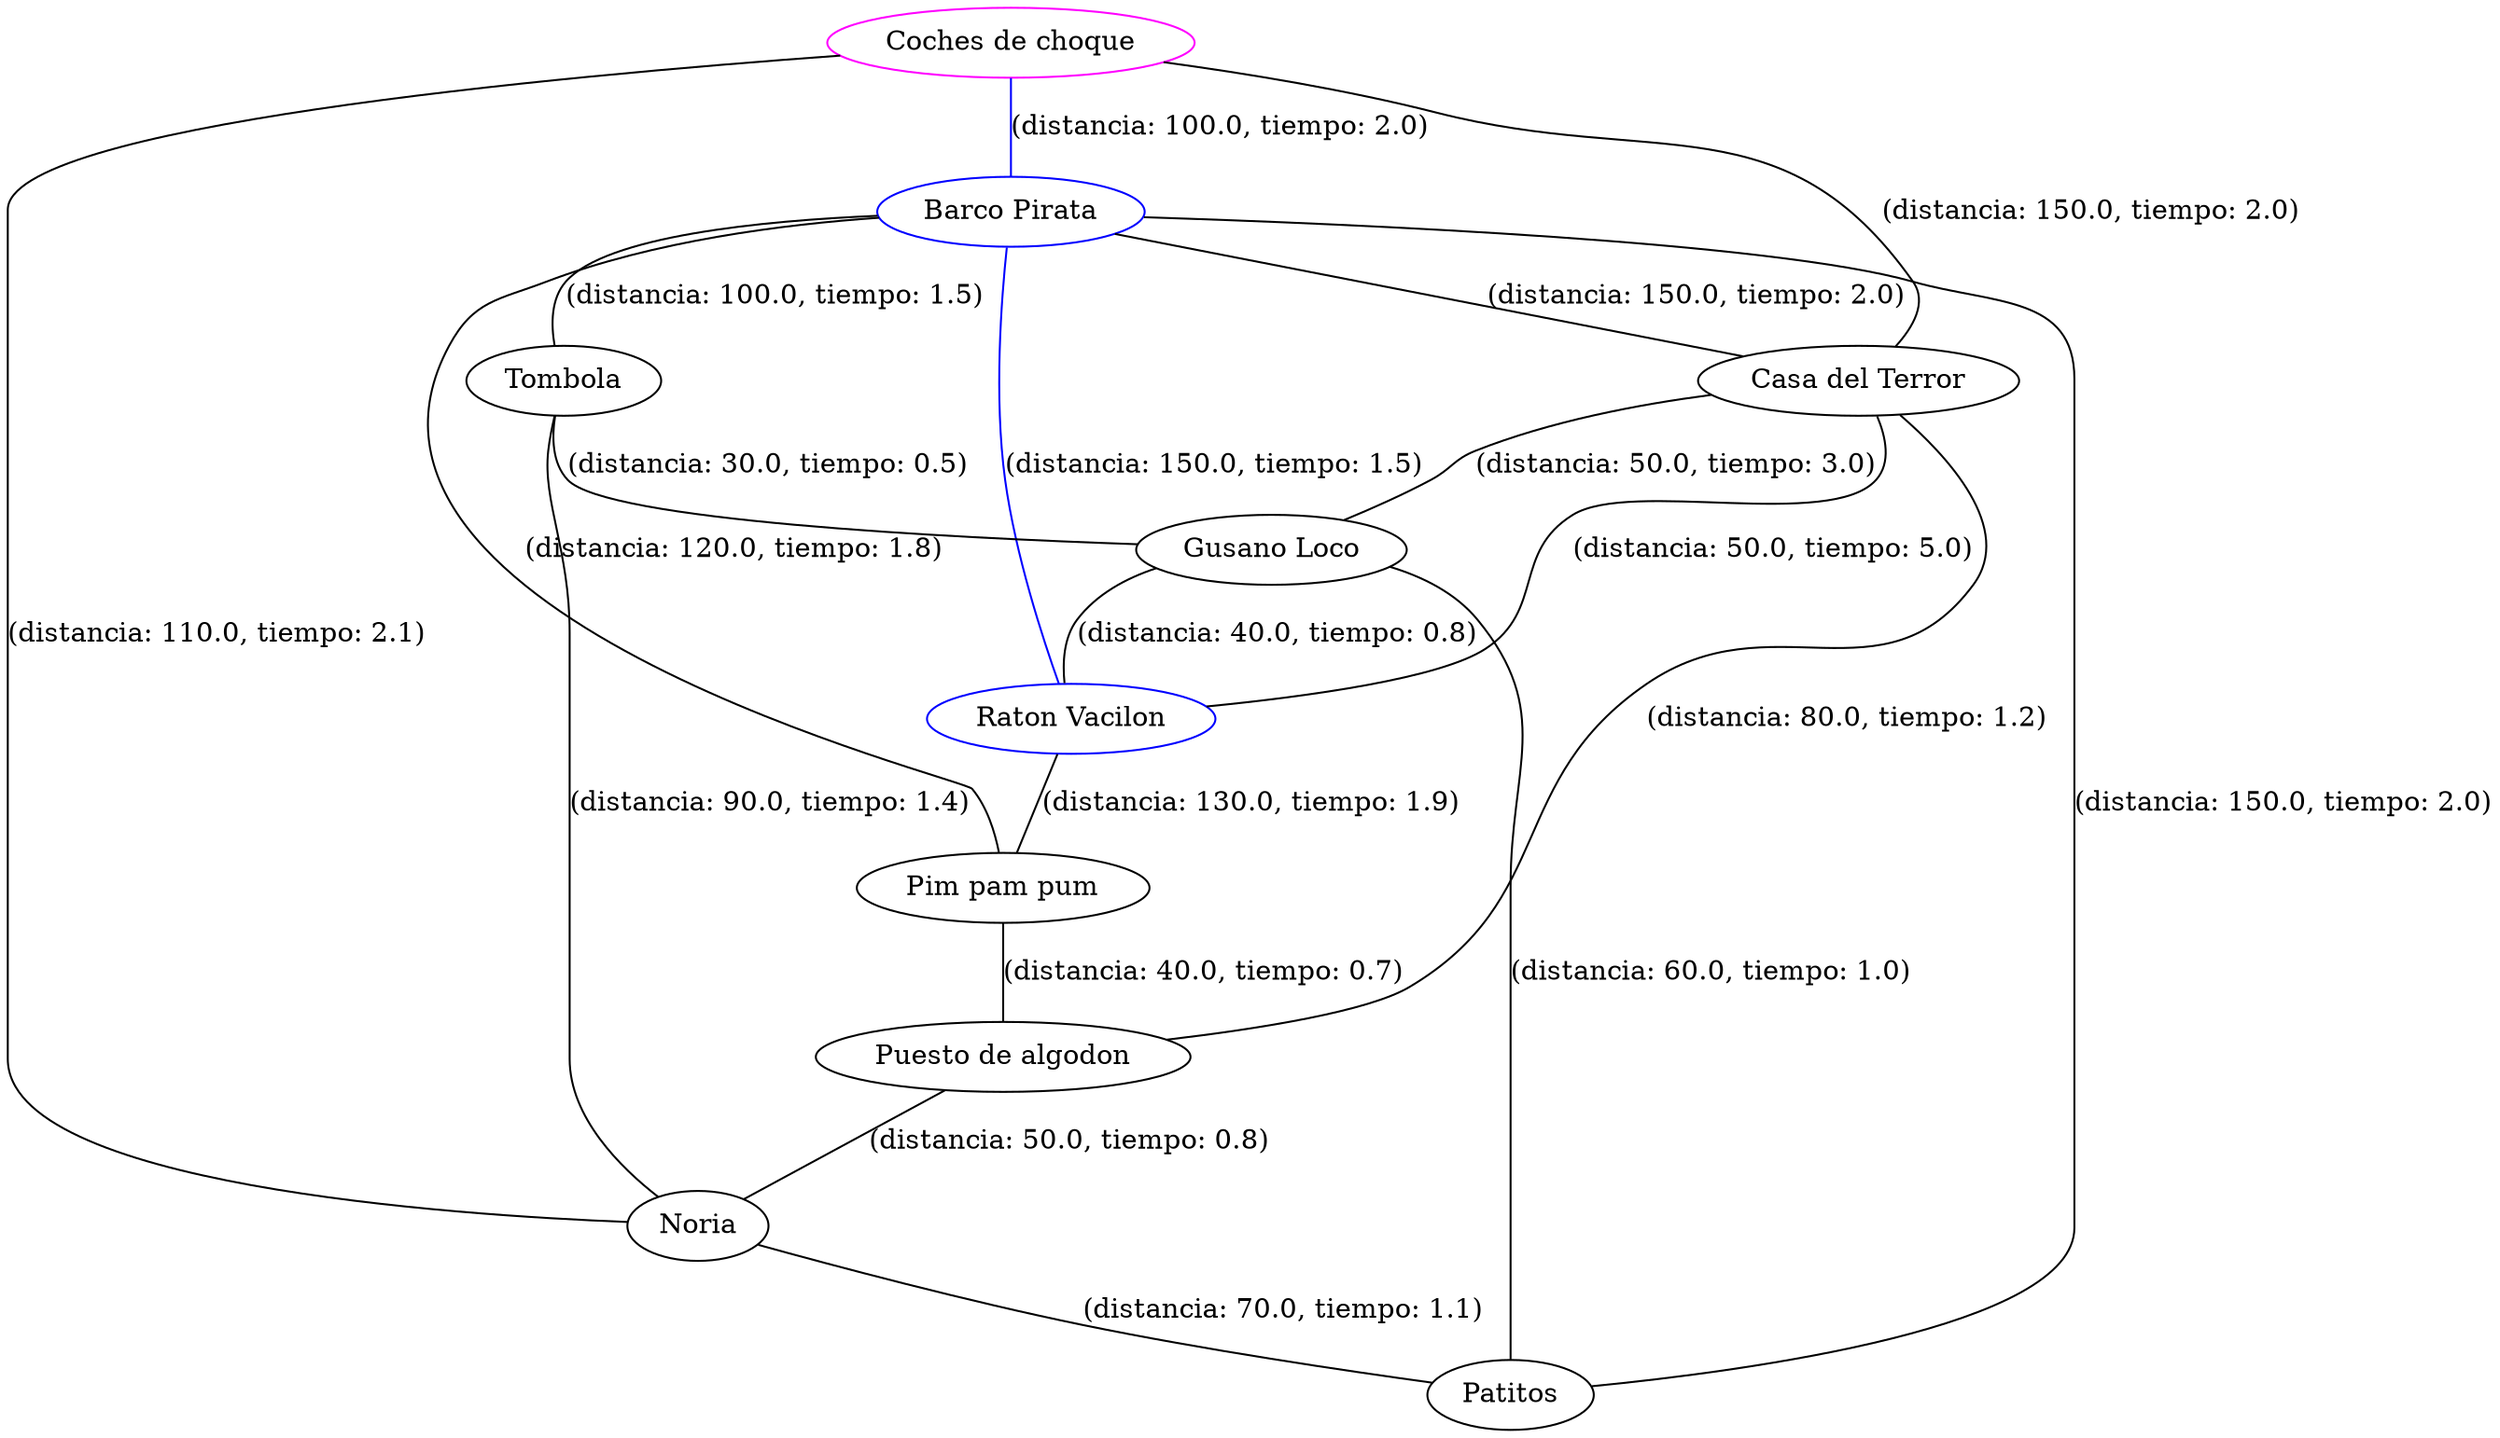 strict graph G {
  1 [ color="blue" label="Barco Pirata" ];
  2 [ color="black" label="Casa del Terror" ];
  3 [ color="black" label="Tombola" ];
  4 [ color="black" label="Gusano Loco" ];
  5 [ color="blue" label="Raton Vacilon" ];
  6 [ color="magenta" label="Coches de choque" ];
  7 [ color="black" label="Pim pam pum" ];
  8 [ color="black" label="Puesto de algodon" ];
  9 [ color="black" label="Noria" ];
  10 [ color="black" label="Patitos" ];
  1 -- 2 [ label="(distancia: 150.0, tiempo: 2.0)" ];
  1 -- 3 [ label="(distancia: 100.0, tiempo: 1.5)" ];
  1 -- 5 [ color="blue" label="(distancia: 150.0, tiempo: 1.5)" ];
  2 -- 5 [ label="(distancia: 50.0, tiempo: 5.0)" ];
  3 -- 4 [ label="(distancia: 30.0, tiempo: 0.5)" ];
  4 -- 5 [ label="(distancia: 40.0, tiempo: 0.8)" ];
  6 -- 2 [ label="(distancia: 150.0, tiempo: 2.0)" ];
  6 -- 1 [ color="blue" label="(distancia: 100.0, tiempo: 2.0)" ];
  2 -- 4 [ label="(distancia: 50.0, tiempo: 3.0)" ];
  1 -- 7 [ label="(distancia: 120.0, tiempo: 1.8)" ];
  2 -- 8 [ label="(distancia: 80.0, tiempo: 1.2)" ];
  3 -- 9 [ label="(distancia: 90.0, tiempo: 1.4)" ];
  4 -- 10 [ label="(distancia: 60.0, tiempo: 1.0)" ];
  5 -- 7 [ label="(distancia: 130.0, tiempo: 1.9)" ];
  6 -- 9 [ label="(distancia: 110.0, tiempo: 2.1)" ];
  7 -- 8 [ label="(distancia: 40.0, tiempo: 0.7)" ];
  8 -- 9 [ label="(distancia: 50.0, tiempo: 0.8)" ];
  9 -- 10 [ label="(distancia: 70.0, tiempo: 1.1)" ];
  10 -- 1 [ label="(distancia: 150.0, tiempo: 2.0)" ];
}
